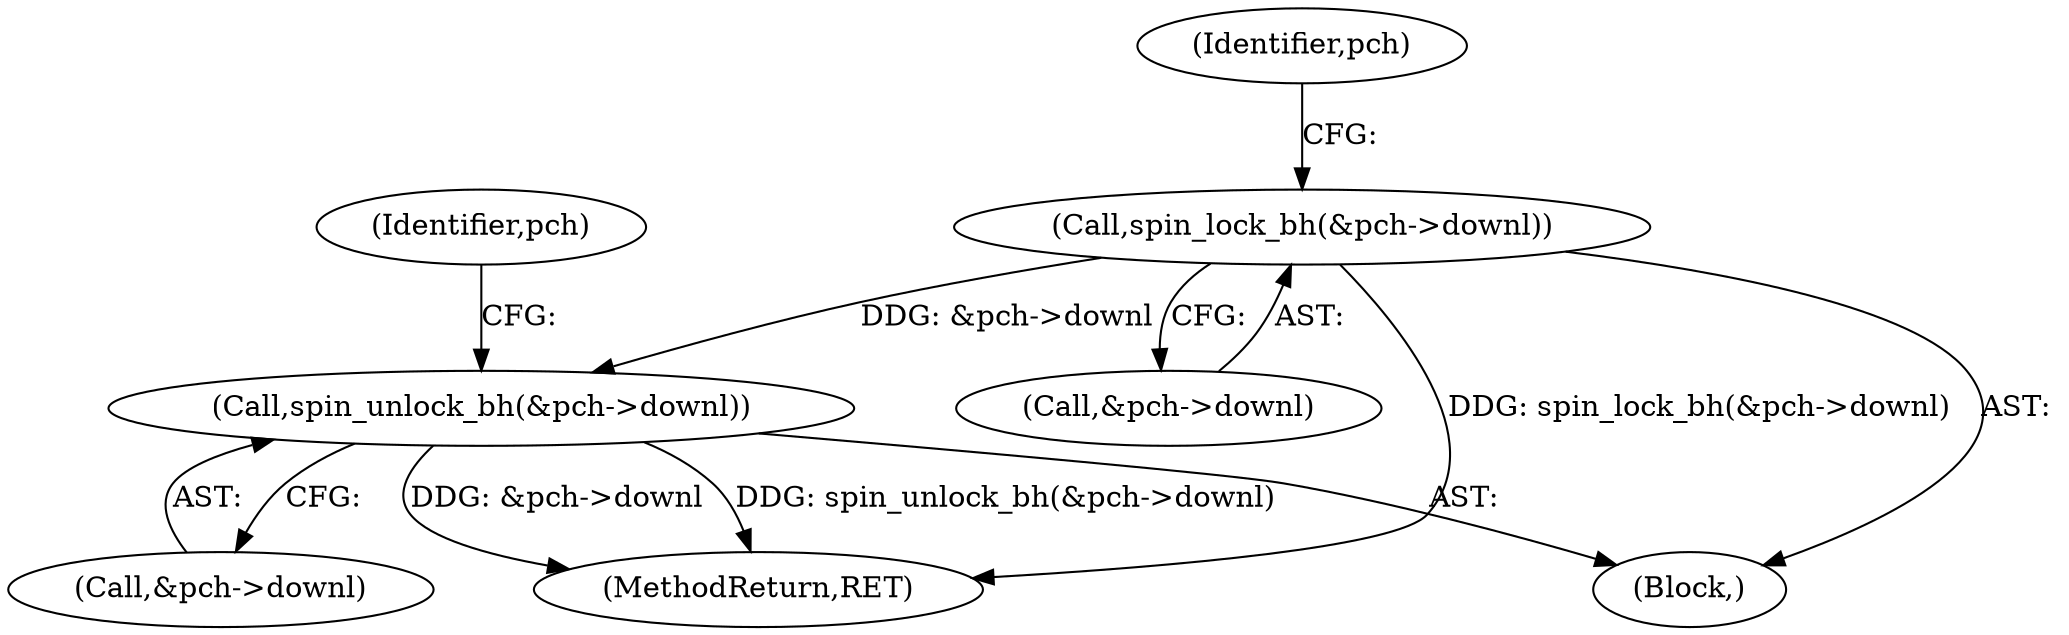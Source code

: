digraph "0_linux_1f461dcdd296eecedaffffc6bae2bfa90bd7eb89_0@pointer" {
"1000126" [label="(Call,spin_lock_bh(&pch->downl))"];
"1000136" [label="(Call,spin_unlock_bh(&pch->downl))"];
"1000136" [label="(Call,spin_unlock_bh(&pch->downl))"];
"1000202" [label="(MethodReturn,RET)"];
"1000137" [label="(Call,&pch->downl)"];
"1000104" [label="(Block,)"];
"1000133" [label="(Identifier,pch)"];
"1000127" [label="(Call,&pch->downl)"];
"1000126" [label="(Call,spin_lock_bh(&pch->downl))"];
"1000144" [label="(Identifier,pch)"];
"1000126" -> "1000104"  [label="AST: "];
"1000126" -> "1000127"  [label="CFG: "];
"1000127" -> "1000126"  [label="AST: "];
"1000133" -> "1000126"  [label="CFG: "];
"1000126" -> "1000202"  [label="DDG: spin_lock_bh(&pch->downl)"];
"1000126" -> "1000136"  [label="DDG: &pch->downl"];
"1000136" -> "1000104"  [label="AST: "];
"1000136" -> "1000137"  [label="CFG: "];
"1000137" -> "1000136"  [label="AST: "];
"1000144" -> "1000136"  [label="CFG: "];
"1000136" -> "1000202"  [label="DDG: spin_unlock_bh(&pch->downl)"];
"1000136" -> "1000202"  [label="DDG: &pch->downl"];
}
